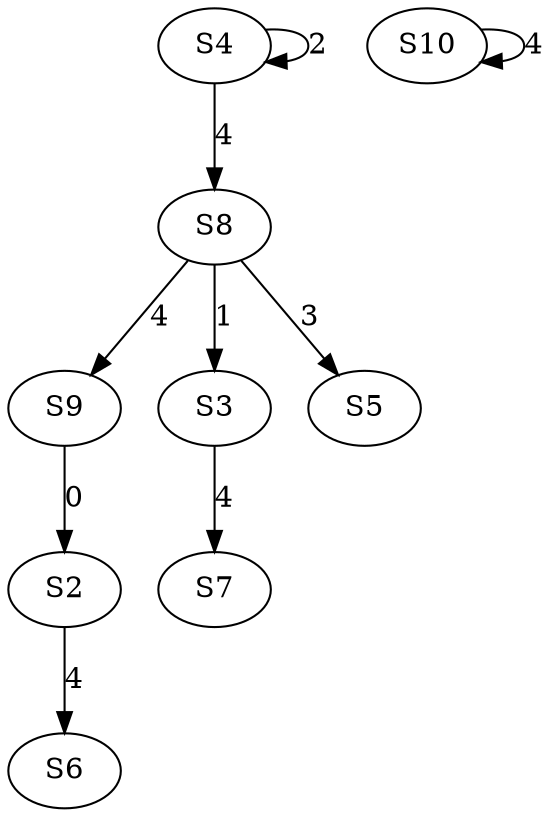 strict digraph {
	S9 -> S2 [ label = 0 ];
	S8 -> S3 [ label = 1 ];
	S4 -> S4 [ label = 2 ];
	S8 -> S5 [ label = 3 ];
	S2 -> S6 [ label = 4 ];
	S3 -> S7 [ label = 4 ];
	S4 -> S8 [ label = 4 ];
	S8 -> S9 [ label = 4 ];
	S10 -> S10 [ label = 4 ];
}